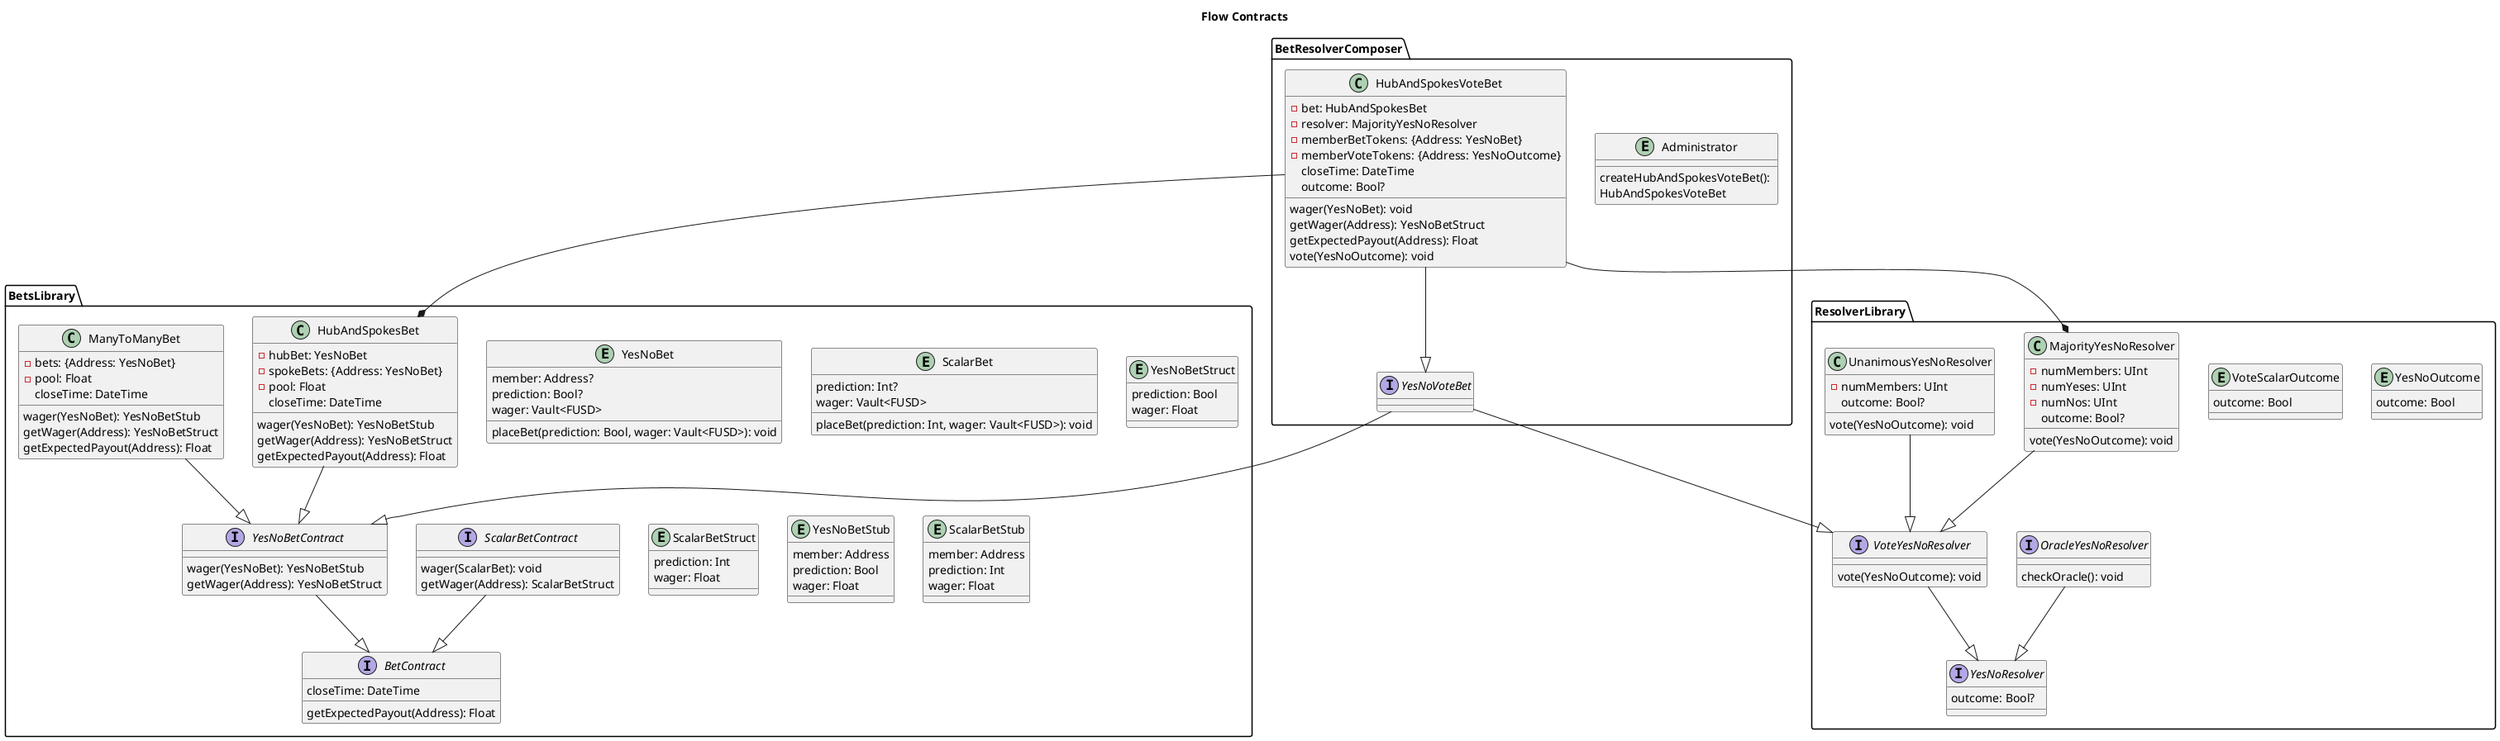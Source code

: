 @startuml

title Flow Contracts

namespace BetsLibrary {
    entity YesNoBet {
        member: Address?
        prediction: Bool?
        wager: Vault<FUSD>
        placeBet(prediction: Bool, wager: Vault<FUSD>): void
    }

    entity ScalarBet {
        prediction: Int?
        wager: Vault<FUSD>
        placeBet(prediction: Int, wager: Vault<FUSD>): void
    }

    entity YesNoBetStruct {
        prediction: Bool
        wager: Float
    }

    entity ScalarBetStruct {
        prediction: Int
        wager: Float
    }

    entity YesNoBetStub {
        member: Address
        prediction: Bool
        wager: Float
    }

    entity ScalarBetStub {
        member: Address
        prediction: Int
        wager: Float
    }

    interface BetContract {
        closeTime: DateTime
        getExpectedPayout(Address): Float
    }

    interface YesNoBetContract {
        wager(YesNoBet): YesNoBetStub
        getWager(Address): YesNoBetStruct
    }

    interface ScalarBetContract {
        wager(ScalarBet): void
        getWager(Address): ScalarBetStruct
    }

    class HubAndSpokesBet {
        -hubBet: YesNoBet
        -spokeBets: {Address: YesNoBet}
        -pool: Float
        closeTime: DateTime
        wager(YesNoBet): YesNoBetStub
        getWager(Address): YesNoBetStruct
        getExpectedPayout(Address): Float
    }

    class ManyToManyBet {
        -bets: {Address: YesNoBet}
        -pool: Float
        closeTime: DateTime
        wager(YesNoBet): YesNoBetStub
        getWager(Address): YesNoBetStruct
        getExpectedPayout(Address): Float
    }

    YesNoBetContract --|> BetContract
    ScalarBetContract --|> BetContract
    HubAndSpokesBet --|> YesNoBetContract
    ManyToManyBet --|> YesNoBetContract
}

namespace ResolverLibrary {
    entity YesNoOutcome {
        outcome: Bool
    }

    entity VoteScalarOutcome {
        outcome: Bool
    }

    interface YesNoResolver {
        outcome: Bool?
    }

    interface VoteYesNoResolver {
        vote(YesNoOutcome): void
    }

    interface OracleYesNoResolver {
        checkOracle(): void
    }

    class MajorityYesNoResolver {
        -numMembers: UInt
        -numYeses: UInt
        -numNos: UInt
        outcome: Bool?
        vote(YesNoOutcome): void
    }

    class UnanimousYesNoResolver {
        -numMembers: UInt
        outcome: Bool?
        vote(YesNoOutcome): void
    }


    VoteYesNoResolver --|> YesNoResolver
    OracleYesNoResolver --|> YesNoResolver
    MajorityYesNoResolver --|> VoteYesNoResolver
    UnanimousYesNoResolver --|> VoteYesNoResolver
}

namespace BetResolverComposer {
    interface YesNoVoteBet {

    }

    entity Administrator {
        createHubAndSpokesVoteBet(): \nHubAndSpokesVoteBet
    }

    class HubAndSpokesVoteBet {
        -bet: HubAndSpokesBet
        -resolver: MajorityYesNoResolver
        -memberBetTokens: {Address: YesNoBet}
        -memberVoteTokens: {Address: YesNoOutcome}
        closeTime: DateTime
        outcome: Bool?
        wager(YesNoBet): void
        getWager(Address): YesNoBetStruct
        getExpectedPayout(Address): Float
        vote(YesNoOutcome): void
    }

    HubAndSpokesVoteBet --|> YesNoVoteBet
}

BetResolverComposer.YesNoVoteBet --|> BetsLibrary.YesNoBetContract
BetResolverComposer.YesNoVoteBet --|> ResolverLibrary.VoteYesNoResolver
BetResolverComposer.HubAndSpokesVoteBet --* BetsLibrary.HubAndSpokesBet
BetResolverComposer.HubAndSpokesVoteBet --* ResolverLibrary.MajorityYesNoResolver

@enduml